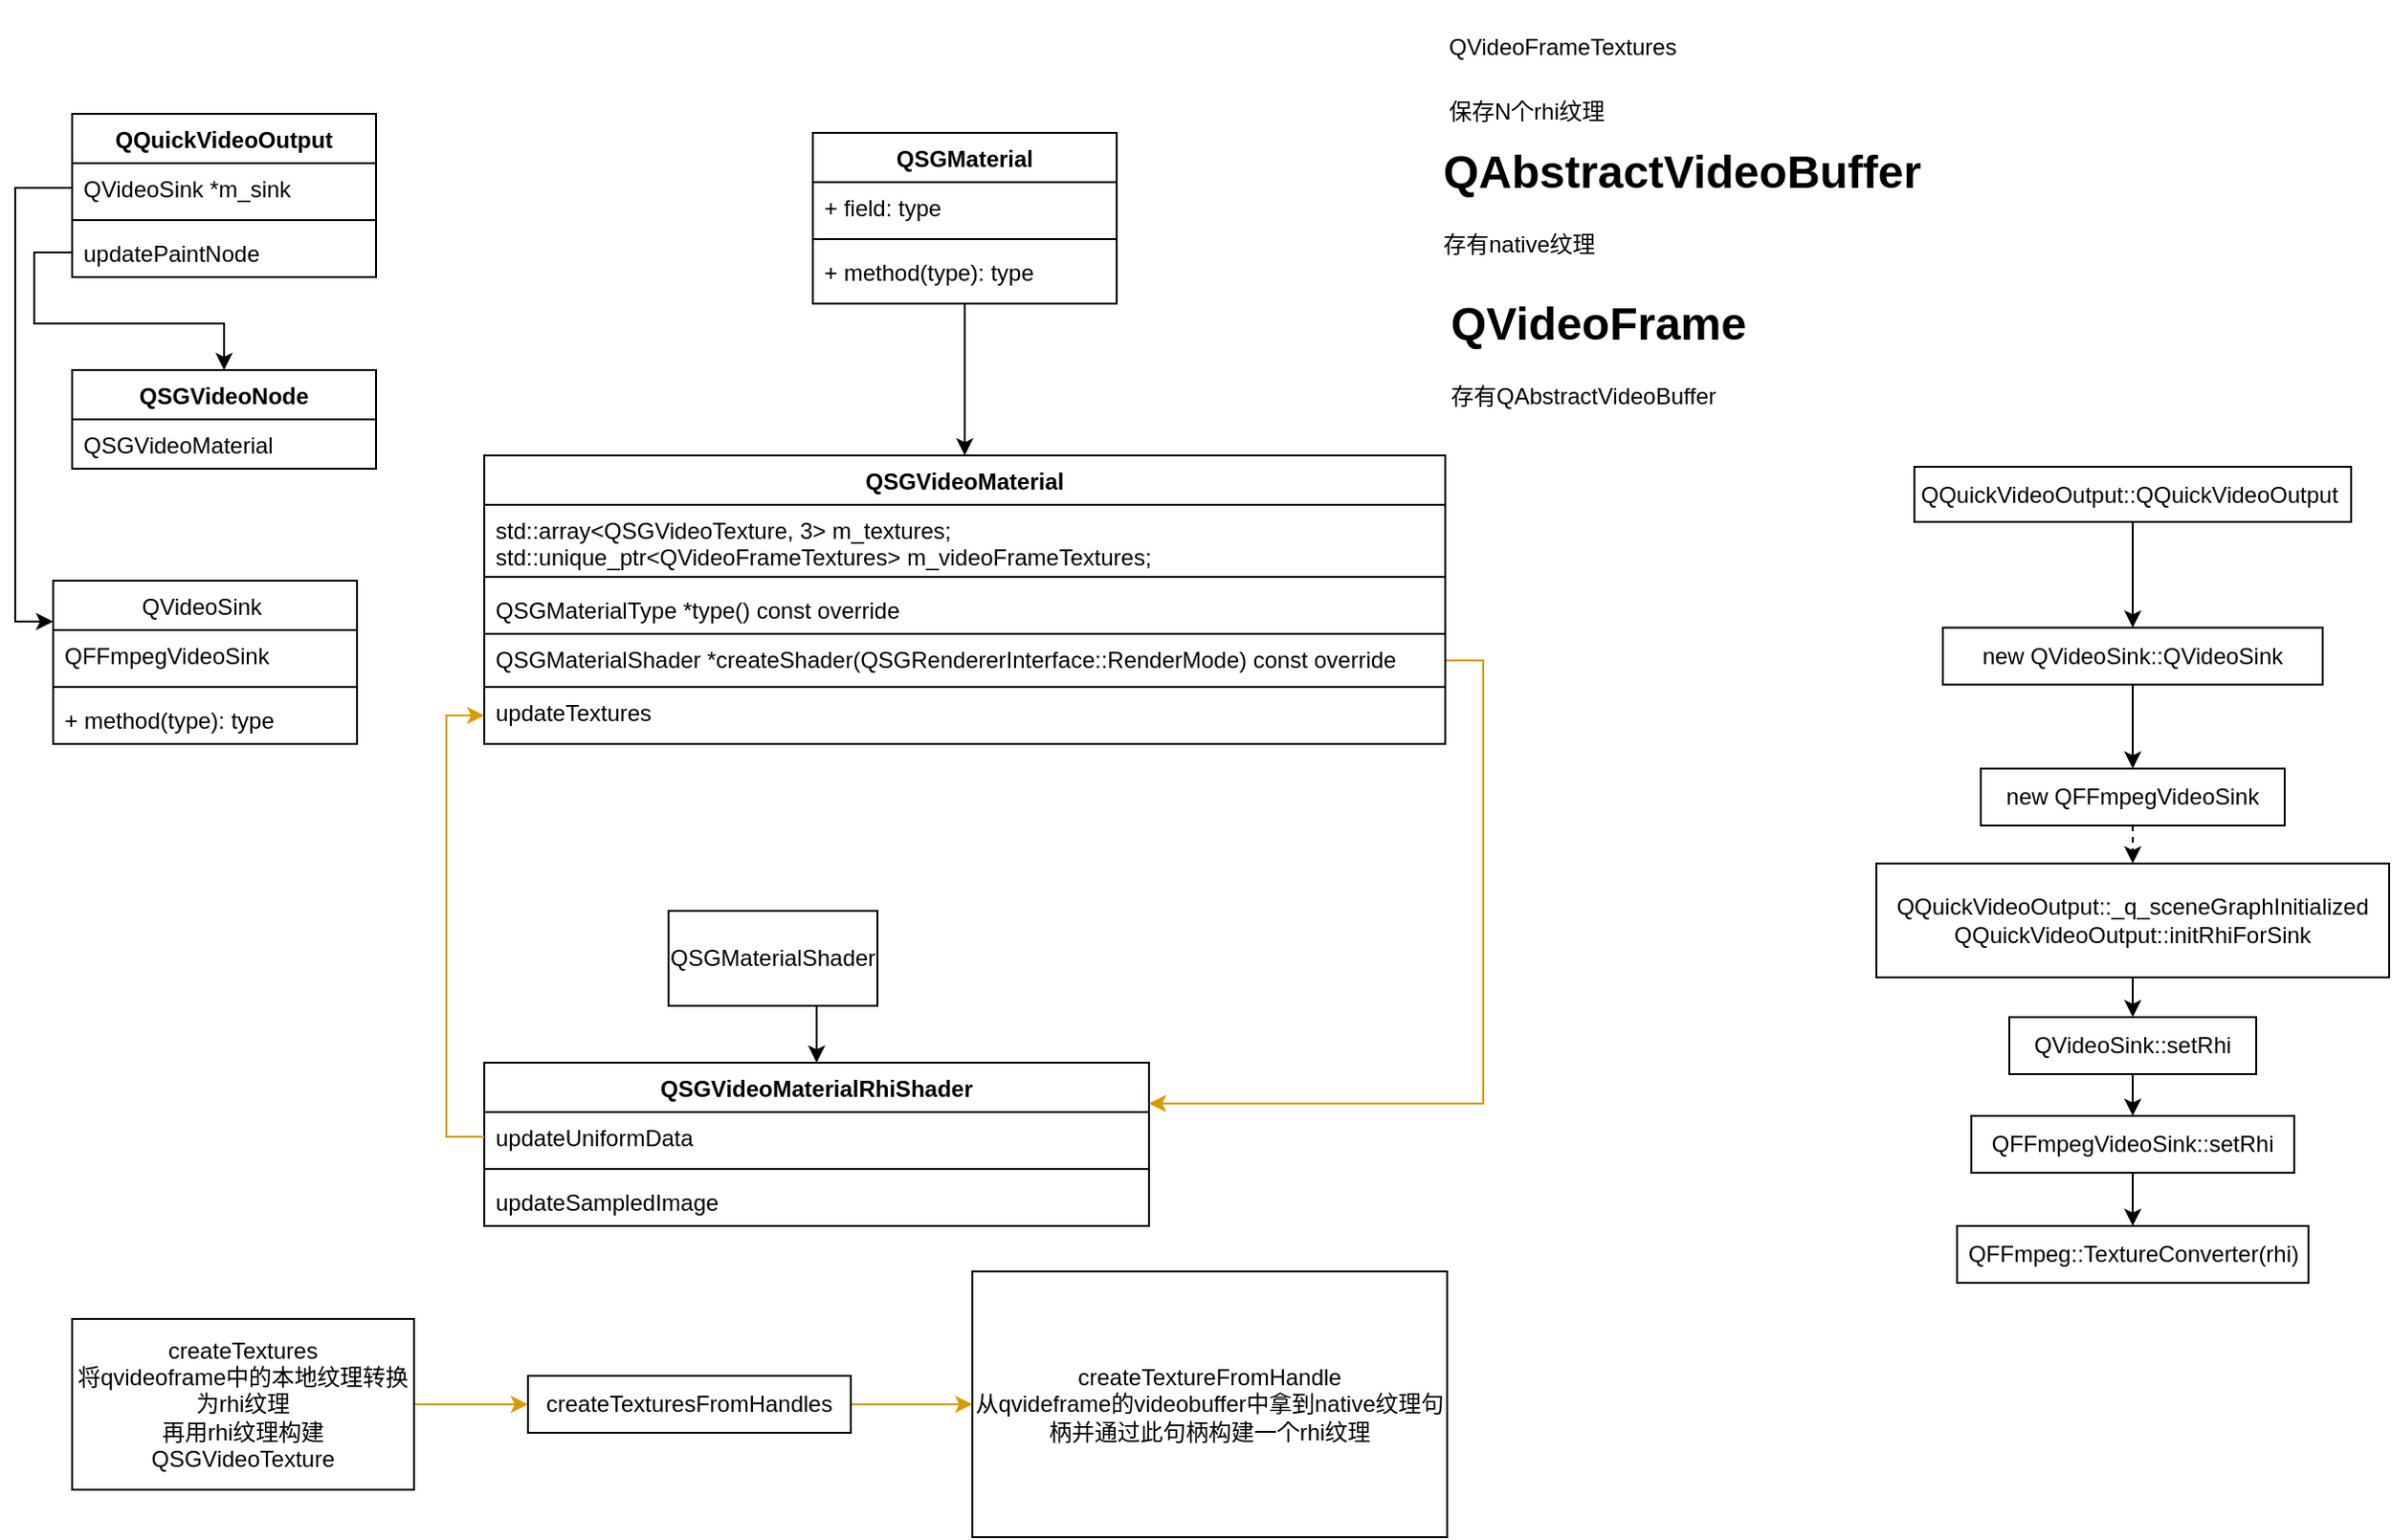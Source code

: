 <mxfile version="24.7.6">
  <diagram name="第 1 页" id="2d6CohSRX0e6HN7yO4Lr">
    <mxGraphModel dx="1159" dy="2418" grid="1" gridSize="10" guides="1" tooltips="1" connect="1" arrows="1" fold="1" page="1" pageScale="1" pageWidth="583" pageHeight="827" math="0" shadow="0">
      <root>
        <mxCell id="0" />
        <mxCell id="1" parent="0" />
        <mxCell id="Qt5C2lJePND-xmZlz8fH-1" value="QSGVideoNode" style="swimlane;fontStyle=1;align=center;verticalAlign=top;childLayout=stackLayout;horizontal=1;startSize=26;horizontalStack=0;resizeParent=1;resizeParentMax=0;resizeLast=0;collapsible=1;marginBottom=0;whiteSpace=wrap;html=1;" parent="1" vertex="1">
          <mxGeometry x="120" y="-1450" width="160" height="52" as="geometry" />
        </mxCell>
        <mxCell id="Qt5C2lJePND-xmZlz8fH-2" value="QSGVideoMaterial" style="text;strokeColor=none;fillColor=none;align=left;verticalAlign=top;spacingLeft=4;spacingRight=4;overflow=hidden;rotatable=0;points=[[0,0.5],[1,0.5]];portConstraint=eastwest;whiteSpace=wrap;html=1;" parent="Qt5C2lJePND-xmZlz8fH-1" vertex="1">
          <mxGeometry y="26" width="160" height="26" as="geometry" />
        </mxCell>
        <mxCell id="Qt5C2lJePND-xmZlz8fH-14" style="edgeStyle=orthogonalEdgeStyle;rounded=0;orthogonalLoop=1;jettySize=auto;html=1;" parent="1" source="Qt5C2lJePND-xmZlz8fH-9" target="Qt5C2lJePND-xmZlz8fH-5" edge="1">
          <mxGeometry relative="1" as="geometry" />
        </mxCell>
        <mxCell id="Qt5C2lJePND-xmZlz8fH-9" value="QSGMaterial" style="swimlane;fontStyle=1;align=center;verticalAlign=top;childLayout=stackLayout;horizontal=1;startSize=26;horizontalStack=0;resizeParent=1;resizeParentMax=0;resizeLast=0;collapsible=1;marginBottom=0;whiteSpace=wrap;html=1;" parent="1" vertex="1">
          <mxGeometry x="510" y="-1575" width="160" height="90" as="geometry" />
        </mxCell>
        <mxCell id="Qt5C2lJePND-xmZlz8fH-10" value="+ field: type" style="text;strokeColor=none;fillColor=none;align=left;verticalAlign=top;spacingLeft=4;spacingRight=4;overflow=hidden;rotatable=0;points=[[0,0.5],[1,0.5]];portConstraint=eastwest;whiteSpace=wrap;html=1;" parent="Qt5C2lJePND-xmZlz8fH-9" vertex="1">
          <mxGeometry y="26" width="160" height="26" as="geometry" />
        </mxCell>
        <mxCell id="Qt5C2lJePND-xmZlz8fH-11" value="" style="line;strokeWidth=1;fillColor=none;align=left;verticalAlign=middle;spacingTop=-1;spacingLeft=3;spacingRight=3;rotatable=0;labelPosition=right;points=[];portConstraint=eastwest;strokeColor=inherit;" parent="Qt5C2lJePND-xmZlz8fH-9" vertex="1">
          <mxGeometry y="52" width="160" height="8" as="geometry" />
        </mxCell>
        <mxCell id="Qt5C2lJePND-xmZlz8fH-12" value="+ method(type): type" style="text;strokeColor=none;fillColor=none;align=left;verticalAlign=top;spacingLeft=4;spacingRight=4;overflow=hidden;rotatable=0;points=[[0,0.5],[1,0.5]];portConstraint=eastwest;whiteSpace=wrap;html=1;" parent="Qt5C2lJePND-xmZlz8fH-9" vertex="1">
          <mxGeometry y="60" width="160" height="30" as="geometry" />
        </mxCell>
        <mxCell id="Qt5C2lJePND-xmZlz8fH-16" value="QSGVideoMaterialRhiShader" style="swimlane;fontStyle=1;align=center;verticalAlign=top;childLayout=stackLayout;horizontal=1;startSize=26;horizontalStack=0;resizeParent=1;resizeParentMax=0;resizeLast=0;collapsible=1;marginBottom=0;whiteSpace=wrap;html=1;" parent="1" vertex="1">
          <mxGeometry x="337" y="-1085" width="350" height="86" as="geometry" />
        </mxCell>
        <mxCell id="Qt5C2lJePND-xmZlz8fH-17" value="updateUniformData" style="text;strokeColor=none;fillColor=none;align=left;verticalAlign=top;spacingLeft=4;spacingRight=4;overflow=hidden;rotatable=0;points=[[0,0.5],[1,0.5]];portConstraint=eastwest;whiteSpace=wrap;html=1;" parent="Qt5C2lJePND-xmZlz8fH-16" vertex="1">
          <mxGeometry y="26" width="350" height="26" as="geometry" />
        </mxCell>
        <mxCell id="Qt5C2lJePND-xmZlz8fH-18" value="" style="line;strokeWidth=1;fillColor=none;align=left;verticalAlign=middle;spacingTop=-1;spacingLeft=3;spacingRight=3;rotatable=0;labelPosition=right;points=[];portConstraint=eastwest;strokeColor=inherit;" parent="Qt5C2lJePND-xmZlz8fH-16" vertex="1">
          <mxGeometry y="52" width="350" height="8" as="geometry" />
        </mxCell>
        <mxCell id="Qt5C2lJePND-xmZlz8fH-19" value="updateSampledImage" style="text;strokeColor=none;fillColor=none;align=left;verticalAlign=top;spacingLeft=4;spacingRight=4;overflow=hidden;rotatable=0;points=[[0,0.5],[1,0.5]];portConstraint=eastwest;whiteSpace=wrap;html=1;" parent="Qt5C2lJePND-xmZlz8fH-16" vertex="1">
          <mxGeometry y="60" width="350" height="26" as="geometry" />
        </mxCell>
        <mxCell id="Qt5C2lJePND-xmZlz8fH-21" style="edgeStyle=orthogonalEdgeStyle;rounded=0;orthogonalLoop=1;jettySize=auto;html=1;exitX=0.5;exitY=1;exitDx=0;exitDy=0;entryX=0.5;entryY=0;entryDx=0;entryDy=0;" parent="1" source="Qt5C2lJePND-xmZlz8fH-20" target="Qt5C2lJePND-xmZlz8fH-16" edge="1">
          <mxGeometry relative="1" as="geometry" />
        </mxCell>
        <mxCell id="Qt5C2lJePND-xmZlz8fH-20" value="QSGMaterialShader" style="html=1;whiteSpace=wrap;" parent="1" vertex="1">
          <mxGeometry x="434" y="-1165" width="110" height="50" as="geometry" />
        </mxCell>
        <mxCell id="Qt5C2lJePND-xmZlz8fH-25" style="edgeStyle=orthogonalEdgeStyle;rounded=0;orthogonalLoop=1;jettySize=auto;html=1;entryX=1;entryY=0.25;entryDx=0;entryDy=0;exitX=1;exitY=0.5;exitDx=0;exitDy=0;fillColor=#ffe6cc;strokeColor=#d79b00;" parent="1" source="Qt5C2lJePND-xmZlz8fH-15" target="Qt5C2lJePND-xmZlz8fH-16" edge="1">
          <mxGeometry relative="1" as="geometry" />
        </mxCell>
        <mxCell id="Qt5C2lJePND-xmZlz8fH-27" style="edgeStyle=orthogonalEdgeStyle;rounded=0;orthogonalLoop=1;jettySize=auto;html=1;exitX=0;exitY=0.5;exitDx=0;exitDy=0;entryX=0;entryY=0.5;entryDx=0;entryDy=0;fillColor=#ffe6cc;strokeColor=#d79b00;" parent="1" source="Qt5C2lJePND-xmZlz8fH-17" target="Qt5C2lJePND-xmZlz8fH-26" edge="1">
          <mxGeometry relative="1" as="geometry" />
        </mxCell>
        <mxCell id="Qt5C2lJePND-xmZlz8fH-34" value="" style="edgeStyle=orthogonalEdgeStyle;rounded=0;orthogonalLoop=1;jettySize=auto;html=1;fillColor=#ffe6cc;strokeColor=#d79b00;" parent="1" source="Qt5C2lJePND-xmZlz8fH-29" target="Qt5C2lJePND-xmZlz8fH-30" edge="1">
          <mxGeometry relative="1" as="geometry" />
        </mxCell>
        <mxCell id="Qt5C2lJePND-xmZlz8fH-29" value="createTextures&lt;div&gt;将qvideoframe中的本地纹理转换为rhi纹理&lt;/div&gt;&lt;div&gt;再用rhi纹理构建QSGVideoTexture&lt;/div&gt;" style="rounded=0;whiteSpace=wrap;html=1;" parent="1" vertex="1">
          <mxGeometry x="120" y="-950" width="180" height="90" as="geometry" />
        </mxCell>
        <mxCell id="Qt5C2lJePND-xmZlz8fH-33" value="" style="edgeStyle=orthogonalEdgeStyle;rounded=0;orthogonalLoop=1;jettySize=auto;html=1;fillColor=#ffe6cc;strokeColor=#d79b00;" parent="1" source="Qt5C2lJePND-xmZlz8fH-30" target="Qt5C2lJePND-xmZlz8fH-31" edge="1">
          <mxGeometry relative="1" as="geometry" />
        </mxCell>
        <mxCell id="Qt5C2lJePND-xmZlz8fH-30" value="createTexturesFromHandles" style="rounded=0;whiteSpace=wrap;html=1;" parent="1" vertex="1">
          <mxGeometry x="360" y="-920" width="170" height="30" as="geometry" />
        </mxCell>
        <mxCell id="Qt5C2lJePND-xmZlz8fH-31" value="createTextureFromHandle&lt;div&gt;从qvideframe的videobuffer中拿到native纹理句柄并通过此句柄构建一个rhi纹理&lt;/div&gt;" style="rounded=0;whiteSpace=wrap;html=1;" parent="1" vertex="1">
          <mxGeometry x="594" y="-975" width="250" height="140" as="geometry" />
        </mxCell>
        <mxCell id="HpQHqFJFhctL3u0hSOUU-1" value="&lt;h1 style=&quot;margin-top: 0px;&quot;&gt;&lt;span style=&quot;font-size: 12px; font-weight: 400;&quot;&gt;QVideoFrameTextures&lt;/span&gt;&lt;br&gt;&lt;/h1&gt;&lt;div&gt;&lt;span style=&quot;font-size: 12px; font-weight: 400;&quot;&gt;保存N个rhi纹理&lt;/span&gt;&lt;/div&gt;" style="text;html=1;whiteSpace=wrap;overflow=hidden;rounded=0;" vertex="1" parent="1">
          <mxGeometry x="843" y="-1645" width="180" height="120" as="geometry" />
        </mxCell>
        <mxCell id="HpQHqFJFhctL3u0hSOUU-3" value="&lt;h1 style=&quot;margin-top: 0px;&quot;&gt;QAbstractVideoBuffer&lt;br&gt;&lt;/h1&gt;&lt;p&gt;存有native纹理&lt;/p&gt;" style="text;html=1;whiteSpace=wrap;overflow=hidden;rounded=0;" vertex="1" parent="1">
          <mxGeometry x="840" y="-1575" width="270" height="80" as="geometry" />
        </mxCell>
        <mxCell id="HpQHqFJFhctL3u0hSOUU-4" value="&lt;h1 style=&quot;margin-top: 0px;&quot;&gt;QVideoFrame&lt;/h1&gt;&lt;div&gt;存有&lt;span style=&quot;background-color: initial;&quot;&gt;&lt;font style=&quot;font-size: 12px;&quot;&gt;QAbstractVideoBuffer&lt;/font&gt;&lt;/span&gt;&lt;/div&gt;&lt;div&gt;&lt;br&gt;&lt;/div&gt;" style="text;html=1;whiteSpace=wrap;overflow=hidden;rounded=0;" vertex="1" parent="1">
          <mxGeometry x="844" y="-1495" width="180" height="70" as="geometry" />
        </mxCell>
        <mxCell id="HpQHqFJFhctL3u0hSOUU-5" value="QQuickVideoOutput" style="swimlane;fontStyle=1;align=center;verticalAlign=top;childLayout=stackLayout;horizontal=1;startSize=26;horizontalStack=0;resizeParent=1;resizeParentMax=0;resizeLast=0;collapsible=1;marginBottom=0;whiteSpace=wrap;html=1;" vertex="1" parent="1">
          <mxGeometry x="120" y="-1585" width="160" height="86" as="geometry" />
        </mxCell>
        <mxCell id="HpQHqFJFhctL3u0hSOUU-6" value="QVideoSink *m_sink" style="text;strokeColor=none;fillColor=none;align=left;verticalAlign=top;spacingLeft=4;spacingRight=4;overflow=hidden;rotatable=0;points=[[0,0.5],[1,0.5]];portConstraint=eastwest;whiteSpace=wrap;html=1;" vertex="1" parent="HpQHqFJFhctL3u0hSOUU-5">
          <mxGeometry y="26" width="160" height="26" as="geometry" />
        </mxCell>
        <mxCell id="HpQHqFJFhctL3u0hSOUU-7" value="" style="line;strokeWidth=1;fillColor=none;align=left;verticalAlign=middle;spacingTop=-1;spacingLeft=3;spacingRight=3;rotatable=0;labelPosition=right;points=[];portConstraint=eastwest;strokeColor=inherit;" vertex="1" parent="HpQHqFJFhctL3u0hSOUU-5">
          <mxGeometry y="52" width="160" height="8" as="geometry" />
        </mxCell>
        <mxCell id="HpQHqFJFhctL3u0hSOUU-8" value="updatePaintNode" style="text;strokeColor=none;fillColor=none;align=left;verticalAlign=top;spacingLeft=4;spacingRight=4;overflow=hidden;rotatable=0;points=[[0,0.5],[1,0.5]];portConstraint=eastwest;whiteSpace=wrap;html=1;" vertex="1" parent="HpQHqFJFhctL3u0hSOUU-5">
          <mxGeometry y="60" width="160" height="26" as="geometry" />
        </mxCell>
        <mxCell id="HpQHqFJFhctL3u0hSOUU-9" style="edgeStyle=orthogonalEdgeStyle;rounded=0;orthogonalLoop=1;jettySize=auto;html=1;exitX=0;exitY=0.5;exitDx=0;exitDy=0;" edge="1" parent="1" source="HpQHqFJFhctL3u0hSOUU-8" target="Qt5C2lJePND-xmZlz8fH-1">
          <mxGeometry relative="1" as="geometry" />
        </mxCell>
        <mxCell id="HpQHqFJFhctL3u0hSOUU-12" style="edgeStyle=orthogonalEdgeStyle;rounded=0;orthogonalLoop=1;jettySize=auto;html=1;entryX=0;entryY=0.25;entryDx=0;entryDy=0;" edge="1" parent="1" source="HpQHqFJFhctL3u0hSOUU-6" target="HpQHqFJFhctL3u0hSOUU-14">
          <mxGeometry relative="1" as="geometry">
            <mxPoint x="145" y="-1289" as="targetPoint" />
          </mxGeometry>
        </mxCell>
        <mxCell id="HpQHqFJFhctL3u0hSOUU-13" value="" style="group" vertex="1" connectable="0" parent="1">
          <mxGeometry x="337" y="-1405" width="506" height="152" as="geometry" />
        </mxCell>
        <mxCell id="Qt5C2lJePND-xmZlz8fH-5" value="QSGVideoMaterial" style="swimlane;fontStyle=1;align=center;verticalAlign=top;childLayout=stackLayout;horizontal=1;startSize=26;horizontalStack=0;resizeParent=1;resizeParentMax=0;resizeLast=0;collapsible=1;marginBottom=0;whiteSpace=wrap;html=1;" parent="HpQHqFJFhctL3u0hSOUU-13" vertex="1">
          <mxGeometry width="506" height="94" as="geometry">
            <mxRectangle x="400" y="120" width="140" height="30" as="alternateBounds" />
          </mxGeometry>
        </mxCell>
        <mxCell id="Qt5C2lJePND-xmZlz8fH-6" value="&lt;div&gt;std::array&amp;lt;QSGVideoTexture, 3&amp;gt; m_textures;&lt;/div&gt;&lt;div&gt;std::unique_ptr&amp;lt;QVideoFrameTextures&amp;gt; m_videoFrameTextures;&lt;/div&gt;" style="text;strokeColor=none;fillColor=none;align=left;verticalAlign=top;spacingLeft=4;spacingRight=4;overflow=hidden;rotatable=0;points=[[0,0.5],[1,0.5]];portConstraint=eastwest;whiteSpace=wrap;html=1;" parent="Qt5C2lJePND-xmZlz8fH-5" vertex="1">
          <mxGeometry y="26" width="506" height="34" as="geometry" />
        </mxCell>
        <mxCell id="Qt5C2lJePND-xmZlz8fH-7" value="" style="line;strokeWidth=1;fillColor=none;align=left;verticalAlign=middle;spacingTop=-1;spacingLeft=3;spacingRight=3;rotatable=0;labelPosition=right;points=[];portConstraint=eastwest;strokeColor=inherit;" parent="Qt5C2lJePND-xmZlz8fH-5" vertex="1">
          <mxGeometry y="60" width="506" height="8" as="geometry" />
        </mxCell>
        <mxCell id="Qt5C2lJePND-xmZlz8fH-8" value="QSGMaterialType *type() const override" style="text;strokeColor=none;fillColor=none;align=left;verticalAlign=top;spacingLeft=4;spacingRight=4;overflow=hidden;rotatable=0;points=[[0,0.5],[1,0.5]];portConstraint=eastwest;whiteSpace=wrap;html=1;" parent="Qt5C2lJePND-xmZlz8fH-5" vertex="1">
          <mxGeometry y="68" width="506" height="26" as="geometry" />
        </mxCell>
        <mxCell id="Qt5C2lJePND-xmZlz8fH-15" value="QSGMaterialShader *createShader(QSGRendererInterface::RenderMode) const override" style="text;strokeColor=default;fillColor=none;align=left;verticalAlign=top;spacingLeft=4;spacingRight=4;overflow=hidden;rotatable=0;points=[[0,0.5],[1,0.5]];portConstraint=eastwest;whiteSpace=wrap;html=1;" parent="HpQHqFJFhctL3u0hSOUU-13" vertex="1">
          <mxGeometry y="94" width="506" height="28" as="geometry" />
        </mxCell>
        <mxCell id="Qt5C2lJePND-xmZlz8fH-26" value="updateTextures" style="text;strokeColor=default;fillColor=none;align=left;verticalAlign=top;spacingLeft=4;spacingRight=4;overflow=hidden;rotatable=0;points=[[0,0.5],[1,0.5]];portConstraint=eastwest;whiteSpace=wrap;html=1;" parent="HpQHqFJFhctL3u0hSOUU-13" vertex="1">
          <mxGeometry y="122" width="506" height="30" as="geometry" />
        </mxCell>
        <mxCell id="HpQHqFJFhctL3u0hSOUU-14" value="&lt;span style=&quot;font-weight: 400; text-align: left;&quot;&gt;QVideoSink&amp;nbsp;&lt;/span&gt;" style="swimlane;fontStyle=1;align=center;verticalAlign=top;childLayout=stackLayout;horizontal=1;startSize=26;horizontalStack=0;resizeParent=1;resizeParentMax=0;resizeLast=0;collapsible=1;marginBottom=0;whiteSpace=wrap;html=1;" vertex="1" parent="1">
          <mxGeometry x="110" y="-1339" width="160" height="86" as="geometry" />
        </mxCell>
        <mxCell id="HpQHqFJFhctL3u0hSOUU-15" value="&lt;span style=&quot;text-align: center;&quot;&gt;QFFmpegVideoSink&lt;/span&gt;" style="text;strokeColor=none;fillColor=none;align=left;verticalAlign=top;spacingLeft=4;spacingRight=4;overflow=hidden;rotatable=0;points=[[0,0.5],[1,0.5]];portConstraint=eastwest;whiteSpace=wrap;html=1;" vertex="1" parent="HpQHqFJFhctL3u0hSOUU-14">
          <mxGeometry y="26" width="160" height="26" as="geometry" />
        </mxCell>
        <mxCell id="HpQHqFJFhctL3u0hSOUU-16" value="" style="line;strokeWidth=1;fillColor=none;align=left;verticalAlign=middle;spacingTop=-1;spacingLeft=3;spacingRight=3;rotatable=0;labelPosition=right;points=[];portConstraint=eastwest;strokeColor=inherit;" vertex="1" parent="HpQHqFJFhctL3u0hSOUU-14">
          <mxGeometry y="52" width="160" height="8" as="geometry" />
        </mxCell>
        <mxCell id="HpQHqFJFhctL3u0hSOUU-17" value="+ method(type): type" style="text;strokeColor=none;fillColor=none;align=left;verticalAlign=top;spacingLeft=4;spacingRight=4;overflow=hidden;rotatable=0;points=[[0,0.5],[1,0.5]];portConstraint=eastwest;whiteSpace=wrap;html=1;" vertex="1" parent="HpQHqFJFhctL3u0hSOUU-14">
          <mxGeometry y="60" width="160" height="26" as="geometry" />
        </mxCell>
        <mxCell id="HpQHqFJFhctL3u0hSOUU-21" style="edgeStyle=orthogonalEdgeStyle;rounded=0;orthogonalLoop=1;jettySize=auto;html=1;exitX=0.5;exitY=1;exitDx=0;exitDy=0;entryX=0.5;entryY=0;entryDx=0;entryDy=0;" edge="1" parent="1" source="HpQHqFJFhctL3u0hSOUU-18" target="HpQHqFJFhctL3u0hSOUU-19">
          <mxGeometry relative="1" as="geometry" />
        </mxCell>
        <mxCell id="HpQHqFJFhctL3u0hSOUU-18" value="&lt;div&gt;QQuickVideoOutput::QQuickVideoOutput&amp;nbsp;&lt;/div&gt;" style="rounded=0;whiteSpace=wrap;html=1;" vertex="1" parent="1">
          <mxGeometry x="1090" y="-1399" width="230" height="29" as="geometry" />
        </mxCell>
        <mxCell id="HpQHqFJFhctL3u0hSOUU-22" style="edgeStyle=orthogonalEdgeStyle;rounded=0;orthogonalLoop=1;jettySize=auto;html=1;exitX=0.5;exitY=1;exitDx=0;exitDy=0;" edge="1" parent="1" source="HpQHqFJFhctL3u0hSOUU-19" target="HpQHqFJFhctL3u0hSOUU-20">
          <mxGeometry relative="1" as="geometry" />
        </mxCell>
        <mxCell id="HpQHqFJFhctL3u0hSOUU-19" value="&lt;div&gt;new QVideoSink::QVideoSink&lt;/div&gt;" style="rounded=0;whiteSpace=wrap;html=1;" vertex="1" parent="1">
          <mxGeometry x="1105" y="-1314.25" width="200" height="30" as="geometry" />
        </mxCell>
        <mxCell id="HpQHqFJFhctL3u0hSOUU-27" style="edgeStyle=orthogonalEdgeStyle;rounded=0;orthogonalLoop=1;jettySize=auto;html=1;exitX=0.5;exitY=1;exitDx=0;exitDy=0;entryX=0.5;entryY=0;entryDx=0;entryDy=0;dashed=1;" edge="1" parent="1" source="HpQHqFJFhctL3u0hSOUU-20" target="HpQHqFJFhctL3u0hSOUU-26">
          <mxGeometry relative="1" as="geometry" />
        </mxCell>
        <mxCell id="HpQHqFJFhctL3u0hSOUU-20" value="new QFFmpegVideoSink" style="rounded=0;whiteSpace=wrap;html=1;" vertex="1" parent="1">
          <mxGeometry x="1125" y="-1240" width="160" height="30" as="geometry" />
        </mxCell>
        <mxCell id="HpQHqFJFhctL3u0hSOUU-29" style="edgeStyle=orthogonalEdgeStyle;rounded=0;orthogonalLoop=1;jettySize=auto;html=1;exitX=0.5;exitY=1;exitDx=0;exitDy=0;entryX=0.5;entryY=0;entryDx=0;entryDy=0;" edge="1" parent="1" source="HpQHqFJFhctL3u0hSOUU-24" target="HpQHqFJFhctL3u0hSOUU-25">
          <mxGeometry relative="1" as="geometry" />
        </mxCell>
        <mxCell id="HpQHqFJFhctL3u0hSOUU-24" value="QVideoSink::setRhi" style="rounded=0;whiteSpace=wrap;html=1;" vertex="1" parent="1">
          <mxGeometry x="1140" y="-1109" width="130" height="30" as="geometry" />
        </mxCell>
        <mxCell id="HpQHqFJFhctL3u0hSOUU-31" style="edgeStyle=orthogonalEdgeStyle;rounded=0;orthogonalLoop=1;jettySize=auto;html=1;exitX=0.5;exitY=1;exitDx=0;exitDy=0;entryX=0.5;entryY=0;entryDx=0;entryDy=0;" edge="1" parent="1" source="HpQHqFJFhctL3u0hSOUU-25" target="HpQHqFJFhctL3u0hSOUU-30">
          <mxGeometry relative="1" as="geometry" />
        </mxCell>
        <mxCell id="HpQHqFJFhctL3u0hSOUU-25" value="QFFmpegVideoSink::setRhi" style="rounded=0;whiteSpace=wrap;html=1;" vertex="1" parent="1">
          <mxGeometry x="1120" y="-1057" width="170" height="30" as="geometry" />
        </mxCell>
        <mxCell id="HpQHqFJFhctL3u0hSOUU-28" style="edgeStyle=orthogonalEdgeStyle;rounded=0;orthogonalLoop=1;jettySize=auto;html=1;exitX=0.5;exitY=1;exitDx=0;exitDy=0;entryX=0.5;entryY=0;entryDx=0;entryDy=0;" edge="1" parent="1" source="HpQHqFJFhctL3u0hSOUU-26" target="HpQHqFJFhctL3u0hSOUU-24">
          <mxGeometry relative="1" as="geometry" />
        </mxCell>
        <mxCell id="HpQHqFJFhctL3u0hSOUU-26" value="QQuickVideoOutput::_q_sceneGraphInitialized&lt;div&gt;QQuickVideoOutput::initRhiForSink&lt;br&gt;&lt;/div&gt;" style="rounded=0;whiteSpace=wrap;html=1;" vertex="1" parent="1">
          <mxGeometry x="1070" y="-1190" width="270" height="60" as="geometry" />
        </mxCell>
        <mxCell id="HpQHqFJFhctL3u0hSOUU-30" value="QFFmpeg::TextureConverter(rhi)" style="rounded=0;whiteSpace=wrap;html=1;" vertex="1" parent="1">
          <mxGeometry x="1112.5" y="-999" width="185" height="30" as="geometry" />
        </mxCell>
      </root>
    </mxGraphModel>
  </diagram>
</mxfile>

